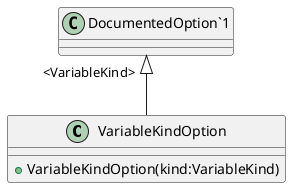 @startuml
class VariableKindOption {
    + VariableKindOption(kind:VariableKind)
}
"DocumentedOption`1" "<VariableKind>" <|-- VariableKindOption
@enduml
